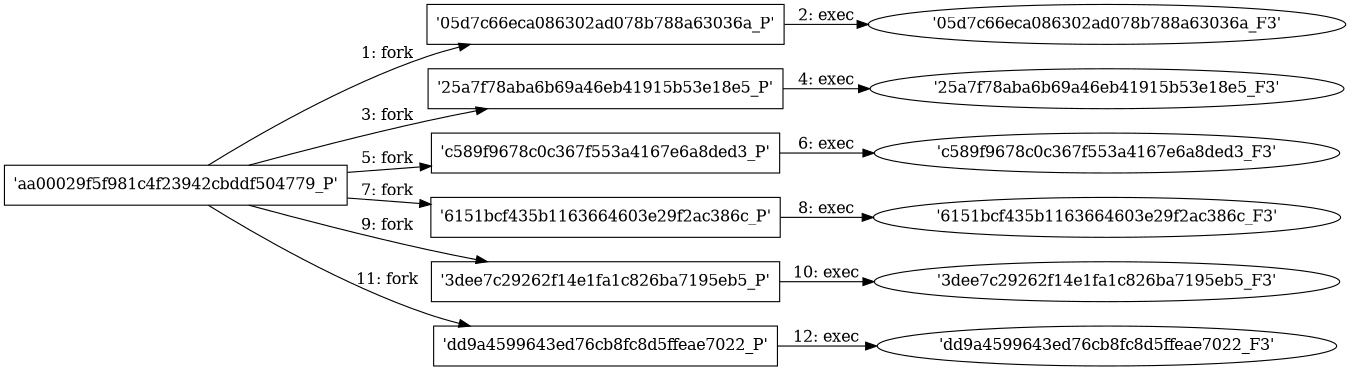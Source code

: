 digraph "D:\Learning\Paper\apt\基于CTI的攻击预警\Dataset\攻击图\ASGfromALLCTI\Modern browsers are closing the door on Java exploits, but some threats remain.dot" {
rankdir="LR"
size="9"
fixedsize="false"
splines="true"
nodesep=0.3
ranksep=0
fontsize=10
overlap="scalexy"
engine= "neato"
	"'aa00029f5f981c4f23942cbddf504779_P'" [node_type=Process shape=box]
	"'05d7c66eca086302ad078b788a63036a_P'" [node_type=Process shape=box]
	"'aa00029f5f981c4f23942cbddf504779_P'" -> "'05d7c66eca086302ad078b788a63036a_P'" [label="1: fork"]
	"'05d7c66eca086302ad078b788a63036a_P'" [node_type=Process shape=box]
	"'05d7c66eca086302ad078b788a63036a_F3'" [node_type=File shape=ellipse]
	"'05d7c66eca086302ad078b788a63036a_P'" -> "'05d7c66eca086302ad078b788a63036a_F3'" [label="2: exec"]
	"'aa00029f5f981c4f23942cbddf504779_P'" [node_type=Process shape=box]
	"'25a7f78aba6b69a46eb41915b53e18e5_P'" [node_type=Process shape=box]
	"'aa00029f5f981c4f23942cbddf504779_P'" -> "'25a7f78aba6b69a46eb41915b53e18e5_P'" [label="3: fork"]
	"'25a7f78aba6b69a46eb41915b53e18e5_P'" [node_type=Process shape=box]
	"'25a7f78aba6b69a46eb41915b53e18e5_F3'" [node_type=File shape=ellipse]
	"'25a7f78aba6b69a46eb41915b53e18e5_P'" -> "'25a7f78aba6b69a46eb41915b53e18e5_F3'" [label="4: exec"]
	"'aa00029f5f981c4f23942cbddf504779_P'" [node_type=Process shape=box]
	"'c589f9678c0c367f553a4167e6a8ded3_P'" [node_type=Process shape=box]
	"'aa00029f5f981c4f23942cbddf504779_P'" -> "'c589f9678c0c367f553a4167e6a8ded3_P'" [label="5: fork"]
	"'c589f9678c0c367f553a4167e6a8ded3_P'" [node_type=Process shape=box]
	"'c589f9678c0c367f553a4167e6a8ded3_F3'" [node_type=File shape=ellipse]
	"'c589f9678c0c367f553a4167e6a8ded3_P'" -> "'c589f9678c0c367f553a4167e6a8ded3_F3'" [label="6: exec"]
	"'aa00029f5f981c4f23942cbddf504779_P'" [node_type=Process shape=box]
	"'6151bcf435b1163664603e29f2ac386c_P'" [node_type=Process shape=box]
	"'aa00029f5f981c4f23942cbddf504779_P'" -> "'6151bcf435b1163664603e29f2ac386c_P'" [label="7: fork"]
	"'6151bcf435b1163664603e29f2ac386c_P'" [node_type=Process shape=box]
	"'6151bcf435b1163664603e29f2ac386c_F3'" [node_type=File shape=ellipse]
	"'6151bcf435b1163664603e29f2ac386c_P'" -> "'6151bcf435b1163664603e29f2ac386c_F3'" [label="8: exec"]
	"'aa00029f5f981c4f23942cbddf504779_P'" [node_type=Process shape=box]
	"'3dee7c29262f14e1fa1c826ba7195eb5_P'" [node_type=Process shape=box]
	"'aa00029f5f981c4f23942cbddf504779_P'" -> "'3dee7c29262f14e1fa1c826ba7195eb5_P'" [label="9: fork"]
	"'3dee7c29262f14e1fa1c826ba7195eb5_P'" [node_type=Process shape=box]
	"'3dee7c29262f14e1fa1c826ba7195eb5_F3'" [node_type=File shape=ellipse]
	"'3dee7c29262f14e1fa1c826ba7195eb5_P'" -> "'3dee7c29262f14e1fa1c826ba7195eb5_F3'" [label="10: exec"]
	"'aa00029f5f981c4f23942cbddf504779_P'" [node_type=Process shape=box]
	"'dd9a4599643ed76cb8fc8d5ffeae7022_P'" [node_type=Process shape=box]
	"'aa00029f5f981c4f23942cbddf504779_P'" -> "'dd9a4599643ed76cb8fc8d5ffeae7022_P'" [label="11: fork"]
	"'dd9a4599643ed76cb8fc8d5ffeae7022_P'" [node_type=Process shape=box]
	"'dd9a4599643ed76cb8fc8d5ffeae7022_F3'" [node_type=File shape=ellipse]
	"'dd9a4599643ed76cb8fc8d5ffeae7022_P'" -> "'dd9a4599643ed76cb8fc8d5ffeae7022_F3'" [label="12: exec"]
}

